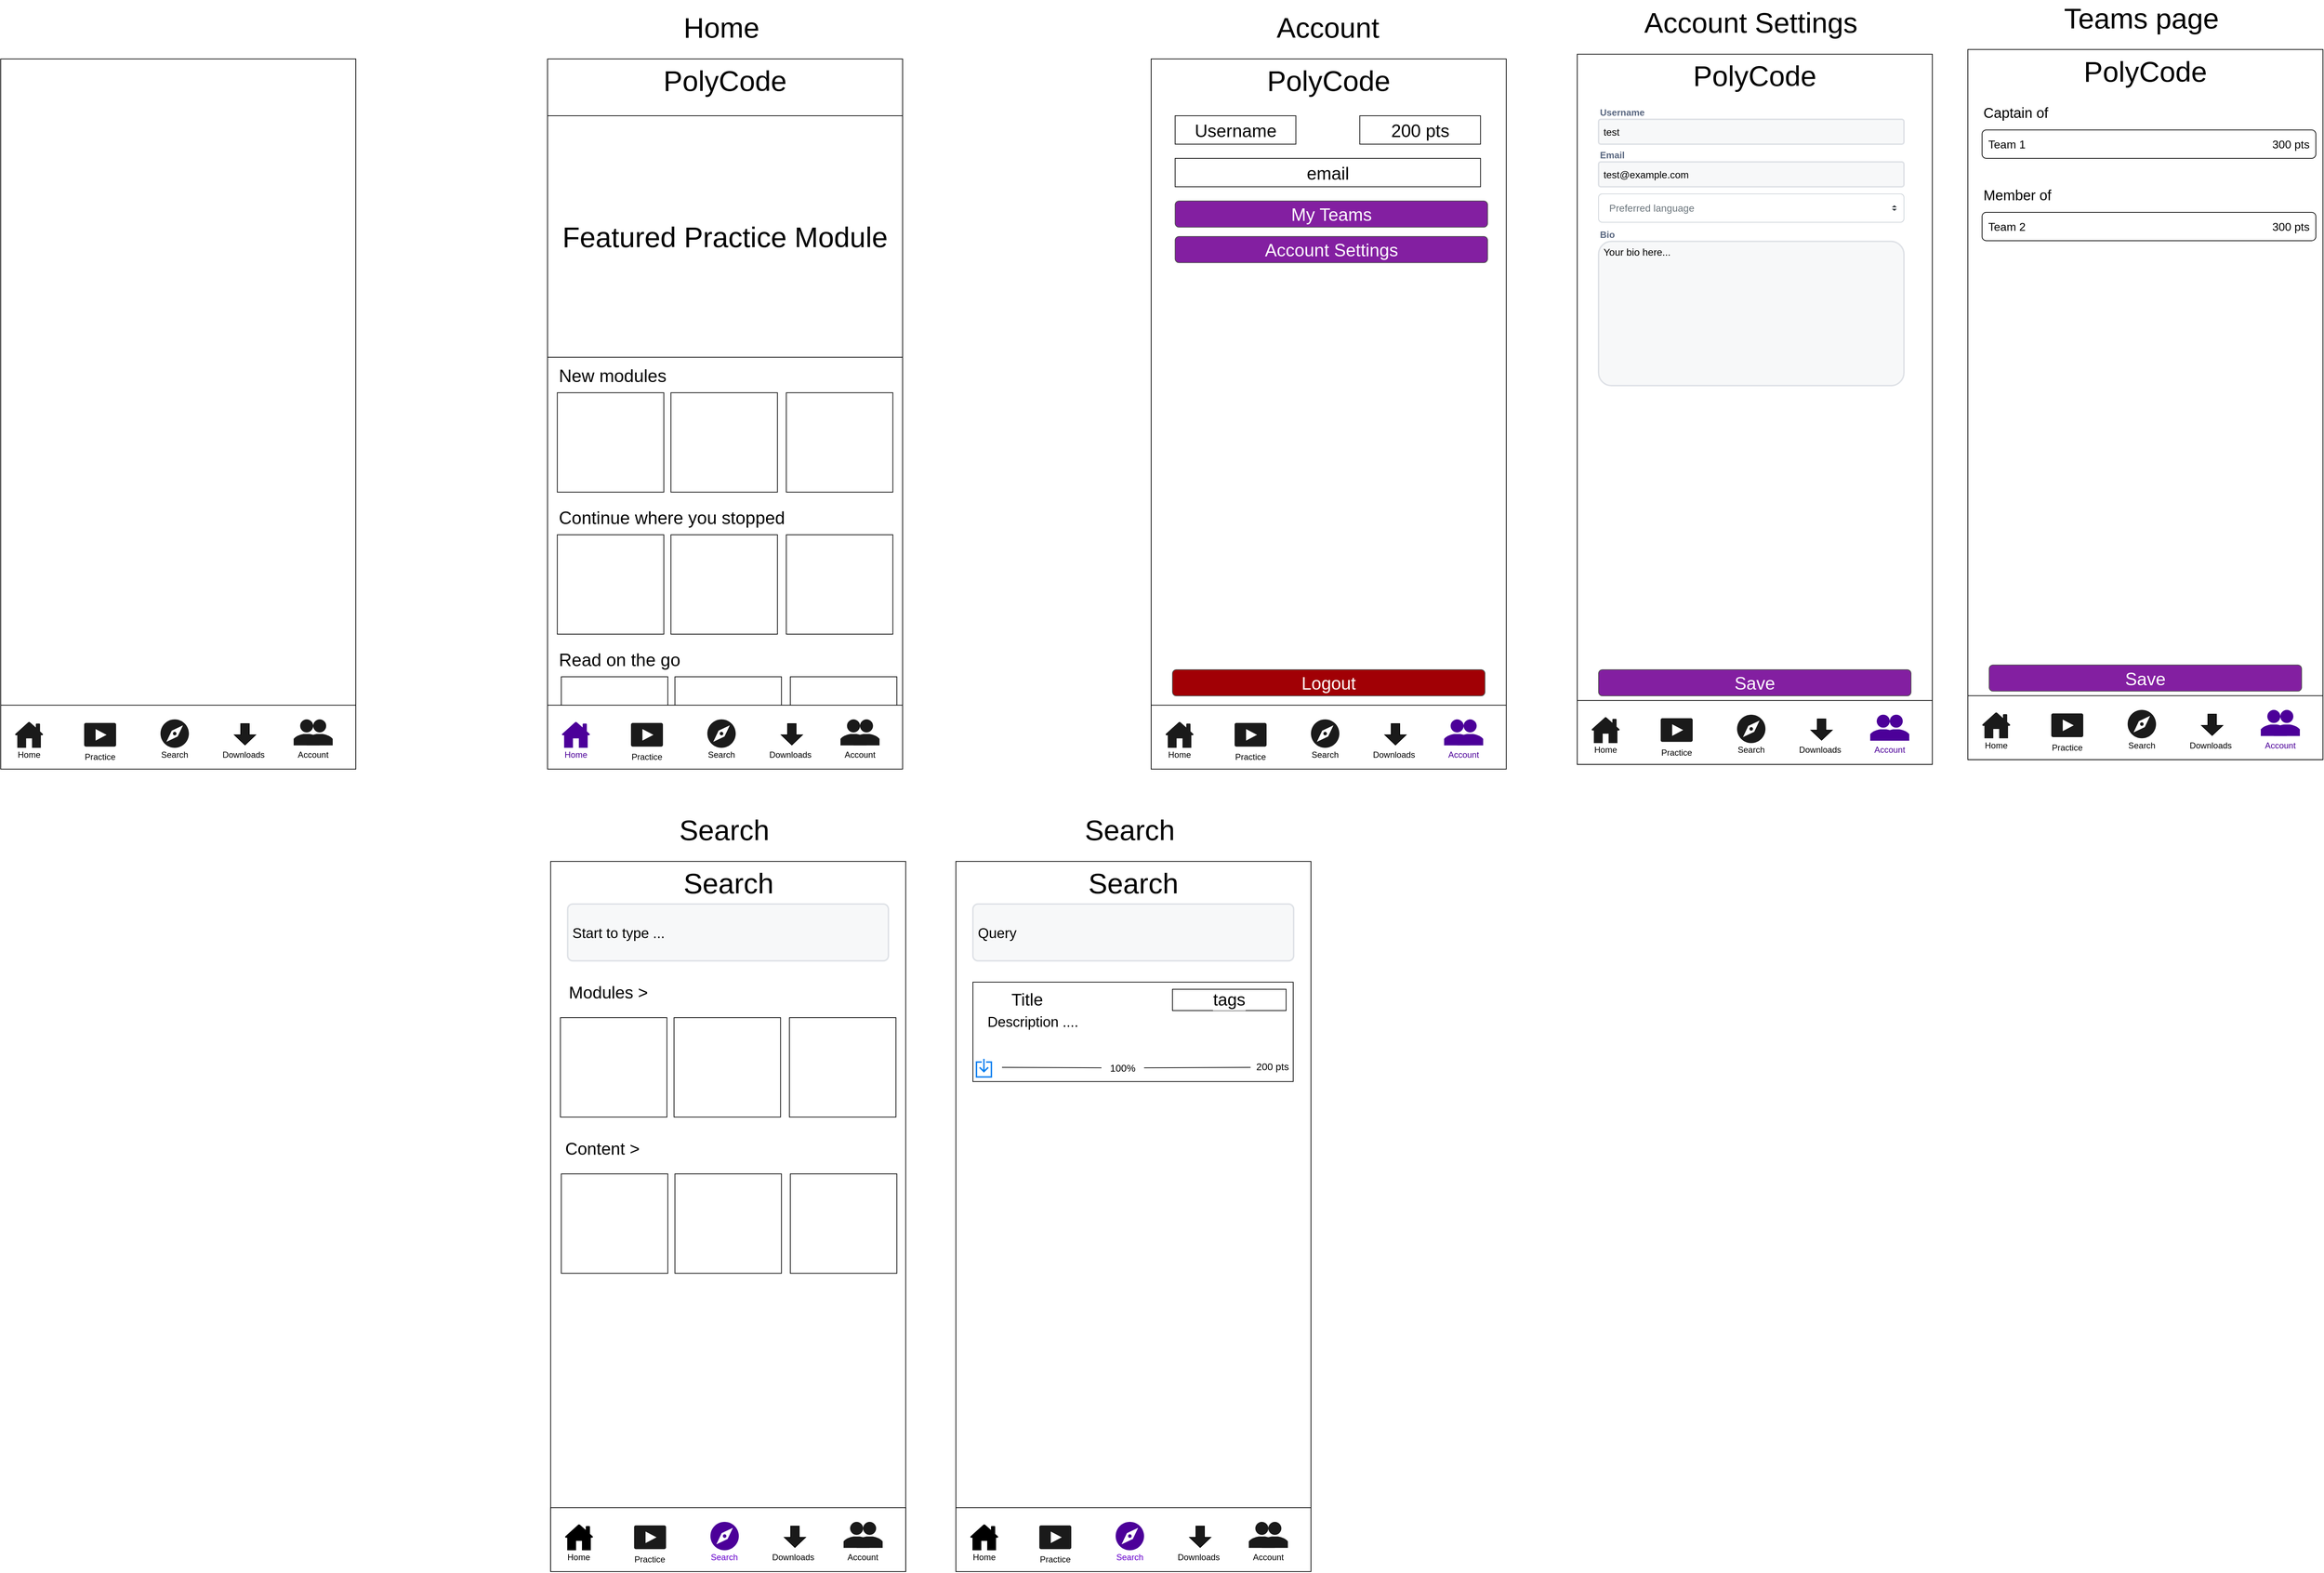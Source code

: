 <mxfile>
    <diagram id="5f1qsJ-k96uJmgbrYSEO" name="Page-1">
        <mxGraphModel dx="1720" dy="4062" grid="1" gridSize="10" guides="1" tooltips="1" connect="1" arrows="1" fold="1" page="1" pageScale="1" pageWidth="850" pageHeight="1100" math="0" shadow="0">
            <root>
                <mxCell id="0"/>
                <mxCell id="1" parent="0"/>
                <mxCell id="19" value="" style="rounded=0;whiteSpace=wrap;html=1;aspect=fixed;" parent="1" vertex="1">
                    <mxGeometry x="850" y="-2120" width="500" height="1000" as="geometry"/>
                </mxCell>
                <mxCell id="43" value="" style="rounded=0;whiteSpace=wrap;html=1;fontSize=40;strokeWidth=1;fillColor=none;" parent="1" vertex="1">
                    <mxGeometry x="869.38" y="-1250" width="150" height="130" as="geometry"/>
                </mxCell>
                <mxCell id="45" value="" style="rounded=0;whiteSpace=wrap;html=1;fontSize=40;strokeWidth=1;fillColor=none;" parent="1" vertex="1">
                    <mxGeometry x="1029.38" y="-1250" width="150" height="130" as="geometry"/>
                </mxCell>
                <mxCell id="46" value="" style="rounded=0;whiteSpace=wrap;html=1;fontSize=40;strokeWidth=1;fillColor=default;" parent="1" vertex="1">
                    <mxGeometry x="1191.88" y="-1250" width="150" height="130" as="geometry"/>
                </mxCell>
                <mxCell id="3" value="" style="rounded=0;whiteSpace=wrap;html=1;aspect=fixed;" parent="1" vertex="1">
                    <mxGeometry x="80" y="-2120" width="500" height="1000" as="geometry"/>
                </mxCell>
                <mxCell id="4" value="" style="rounded=0;whiteSpace=wrap;html=1;" parent="1" vertex="1">
                    <mxGeometry x="80" y="-1210" width="500" height="90" as="geometry"/>
                </mxCell>
                <mxCell id="9" value="" style="dashed=0;aspect=fixed;verticalLabelPosition=bottom;verticalAlign=top;align=center;shape=mxgraph.gmdl.users;strokeColor=none;fillColor=#1A1A1A;shadow=0;sketch=0;" parent="1" vertex="1">
                    <mxGeometry x="492.5" y="-1190" width="55" height="36.67" as="geometry"/>
                </mxCell>
                <mxCell id="10" value="Account" style="text;html=1;strokeColor=none;fillColor=none;align=center;verticalAlign=middle;whiteSpace=wrap;rounded=0;" parent="1" vertex="1">
                    <mxGeometry x="490" y="-1150" width="60" height="20" as="geometry"/>
                </mxCell>
                <mxCell id="11" value="" style="dashed=0;aspect=fixed;verticalLabelPosition=bottom;verticalAlign=top;align=center;shape=mxgraph.gmdl.navigate;strokeColor=none;fillColor=#1A1A1A;shadow=0;sketch=0;" parent="1" vertex="1">
                    <mxGeometry x="305" y="-1190" width="40" height="40" as="geometry"/>
                </mxCell>
                <mxCell id="12" value="Search" style="text;html=1;strokeColor=none;fillColor=none;align=center;verticalAlign=middle;whiteSpace=wrap;rounded=0;" parent="1" vertex="1">
                    <mxGeometry x="295" y="-1150" width="60" height="20" as="geometry"/>
                </mxCell>
                <mxCell id="13" value="" style="sketch=0;pointerEvents=1;shadow=0;dashed=0;html=1;strokeColor=none;fillColor=#1A1A1A;labelPosition=center;verticalLabelPosition=bottom;verticalAlign=top;outlineConnect=0;align=center;shape=mxgraph.office.concepts.home;" parent="1" vertex="1">
                    <mxGeometry x="100" y="-1186.66" width="40" height="36.66" as="geometry"/>
                </mxCell>
                <mxCell id="14" value="Home" style="text;html=1;strokeColor=none;fillColor=none;align=center;verticalAlign=middle;whiteSpace=wrap;rounded=0;" parent="1" vertex="1">
                    <mxGeometry x="90" y="-1150" width="60" height="20" as="geometry"/>
                </mxCell>
                <mxCell id="15" value="" style="html=1;shadow=0;dashed=0;align=center;verticalAlign=middle;shape=mxgraph.arrows2.arrow;dy=0.6;dx=14.19;direction=south;notch=0;fillColor=#1A1A1A;" parent="1" vertex="1">
                    <mxGeometry x="409" y="-1184" width="30" height="30" as="geometry"/>
                </mxCell>
                <mxCell id="16" value="Downloads" style="text;html=1;strokeColor=none;fillColor=none;align=center;verticalAlign=middle;whiteSpace=wrap;rounded=0;" parent="1" vertex="1">
                    <mxGeometry x="394" y="-1150" width="56" height="20" as="geometry"/>
                </mxCell>
                <mxCell id="17" value="" style="sketch=0;pointerEvents=1;shadow=0;dashed=0;html=1;strokeColor=none;fillColor=#1A1A1A;labelPosition=center;verticalLabelPosition=bottom;verticalAlign=top;outlineConnect=0;align=center;shape=mxgraph.office.concepts.video_play;" parent="1" vertex="1">
                    <mxGeometry x="197.5" y="-1185" width="45" height="33.34" as="geometry"/>
                </mxCell>
                <mxCell id="18" value="Practice" style="text;html=1;strokeColor=none;fillColor=none;align=center;verticalAlign=middle;whiteSpace=wrap;rounded=0;" parent="1" vertex="1">
                    <mxGeometry x="190" y="-1146.66" width="60" height="20" as="geometry"/>
                </mxCell>
                <mxCell id="20" value="" style="rounded=0;whiteSpace=wrap;html=1;" parent="1" vertex="1">
                    <mxGeometry x="850" y="-1210" width="500" height="90" as="geometry"/>
                </mxCell>
                <mxCell id="21" value="" style="dashed=0;aspect=fixed;verticalLabelPosition=bottom;verticalAlign=top;align=center;shape=mxgraph.gmdl.users;strokeColor=none;fillColor=#1A1A1A;shadow=0;sketch=0;" parent="1" vertex="1">
                    <mxGeometry x="1262.5" y="-1190" width="55" height="36.67" as="geometry"/>
                </mxCell>
                <mxCell id="22" value="Account" style="text;html=1;strokeColor=none;fillColor=none;align=center;verticalAlign=middle;whiteSpace=wrap;rounded=0;" parent="1" vertex="1">
                    <mxGeometry x="1260" y="-1150" width="60" height="20" as="geometry"/>
                </mxCell>
                <mxCell id="23" value="" style="dashed=0;aspect=fixed;verticalLabelPosition=bottom;verticalAlign=top;align=center;shape=mxgraph.gmdl.navigate;strokeColor=none;fillColor=#1A1A1A;shadow=0;sketch=0;" parent="1" vertex="1">
                    <mxGeometry x="1075" y="-1190" width="40" height="40" as="geometry"/>
                </mxCell>
                <mxCell id="24" value="Search" style="text;html=1;strokeColor=none;fillColor=none;align=center;verticalAlign=middle;whiteSpace=wrap;rounded=0;" parent="1" vertex="1">
                    <mxGeometry x="1065" y="-1150" width="60" height="20" as="geometry"/>
                </mxCell>
                <mxCell id="25" value="" style="sketch=0;pointerEvents=1;shadow=0;dashed=0;html=1;strokeColor=none;fillColor=#4C0099;labelPosition=center;verticalLabelPosition=bottom;verticalAlign=top;outlineConnect=0;align=center;shape=mxgraph.office.concepts.home;fontColor=#660066;labelBackgroundColor=#7F00FF;" parent="1" vertex="1">
                    <mxGeometry x="870" y="-1186.66" width="40" height="36.66" as="geometry"/>
                </mxCell>
                <mxCell id="26" value="Home" style="text;html=1;strokeColor=none;fillColor=none;align=center;verticalAlign=middle;whiteSpace=wrap;rounded=0;fontColor=#4C0099;" parent="1" vertex="1">
                    <mxGeometry x="860" y="-1150" width="60" height="20" as="geometry"/>
                </mxCell>
                <mxCell id="27" value="" style="html=1;shadow=0;dashed=0;align=center;verticalAlign=middle;shape=mxgraph.arrows2.arrow;dy=0.6;dx=14.19;direction=south;notch=0;fillColor=#1A1A1A;" parent="1" vertex="1">
                    <mxGeometry x="1179" y="-1184" width="30" height="30" as="geometry"/>
                </mxCell>
                <mxCell id="28" value="Downloads" style="text;html=1;strokeColor=none;fillColor=none;align=center;verticalAlign=middle;whiteSpace=wrap;rounded=0;" parent="1" vertex="1">
                    <mxGeometry x="1164" y="-1150" width="56" height="20" as="geometry"/>
                </mxCell>
                <mxCell id="29" value="" style="sketch=0;pointerEvents=1;shadow=0;dashed=0;html=1;strokeColor=none;fillColor=#1A1A1A;labelPosition=center;verticalLabelPosition=bottom;verticalAlign=top;outlineConnect=0;align=center;shape=mxgraph.office.concepts.video_play;" parent="1" vertex="1">
                    <mxGeometry x="967.5" y="-1185" width="45" height="33.34" as="geometry"/>
                </mxCell>
                <mxCell id="30" value="Practice" style="text;html=1;strokeColor=none;fillColor=none;align=center;verticalAlign=middle;whiteSpace=wrap;rounded=0;" parent="1" vertex="1">
                    <mxGeometry x="960" y="-1146.66" width="60" height="20" as="geometry"/>
                </mxCell>
                <mxCell id="31" value="&lt;font style=&quot;font-size: 40px;&quot;&gt;PolyCode&lt;/font&gt;" style="rounded=0;whiteSpace=wrap;html=1;strokeColor=none;fontSize=40;strokeWidth=0;fillColor=none;" parent="1" vertex="1">
                    <mxGeometry x="976.25" y="-2120" width="247.5" height="60" as="geometry"/>
                </mxCell>
                <mxCell id="32" value="Home" style="text;html=1;strokeColor=none;fillColor=none;align=center;verticalAlign=middle;whiteSpace=wrap;rounded=0;fontSize=40;" parent="1" vertex="1">
                    <mxGeometry x="1005" y="-2180" width="180" height="30" as="geometry"/>
                </mxCell>
                <mxCell id="33" value="Featured Practice Module" style="rounded=0;whiteSpace=wrap;html=1;fontSize=40;strokeWidth=1;" parent="1" vertex="1">
                    <mxGeometry x="850" y="-2040" width="500" height="340" as="geometry"/>
                </mxCell>
                <mxCell id="34" value="" style="rounded=0;whiteSpace=wrap;html=1;fontSize=40;strokeWidth=1;fillColor=none;" parent="1" vertex="1">
                    <mxGeometry x="863.75" y="-1650" width="150" height="140" as="geometry"/>
                </mxCell>
                <mxCell id="35" value="New modules" style="text;html=1;strokeColor=none;fillColor=none;align=left;verticalAlign=middle;whiteSpace=wrap;rounded=0;fontSize=25;" parent="1" vertex="1">
                    <mxGeometry x="863.75" y="-1690" width="170" height="30" as="geometry"/>
                </mxCell>
                <mxCell id="37" value="" style="rounded=0;whiteSpace=wrap;html=1;fontSize=40;strokeWidth=1;fillColor=none;" parent="1" vertex="1">
                    <mxGeometry x="1023.75" y="-1650" width="150" height="140" as="geometry"/>
                </mxCell>
                <mxCell id="38" value="" style="rounded=0;whiteSpace=wrap;html=1;fontSize=40;strokeWidth=1;fillColor=default;" parent="1" vertex="1">
                    <mxGeometry x="1186.25" y="-1650" width="150" height="140" as="geometry"/>
                </mxCell>
                <mxCell id="39" value="" style="rounded=0;whiteSpace=wrap;html=1;fontSize=40;strokeWidth=1;fillColor=none;" parent="1" vertex="1">
                    <mxGeometry x="863.75" y="-1450" width="150" height="140" as="geometry"/>
                </mxCell>
                <mxCell id="40" value="Continue where you stopped" style="text;html=1;strokeColor=none;fillColor=none;align=left;verticalAlign=middle;whiteSpace=wrap;rounded=0;fontSize=25;" parent="1" vertex="1">
                    <mxGeometry x="863.75" y="-1490" width="340" height="30" as="geometry"/>
                </mxCell>
                <mxCell id="41" value="" style="rounded=0;whiteSpace=wrap;html=1;fontSize=40;strokeWidth=1;fillColor=none;" parent="1" vertex="1">
                    <mxGeometry x="1023.75" y="-1450" width="150" height="140" as="geometry"/>
                </mxCell>
                <mxCell id="42" value="" style="rounded=0;whiteSpace=wrap;html=1;fontSize=40;strokeWidth=1;fillColor=default;" parent="1" vertex="1">
                    <mxGeometry x="1186.25" y="-1450" width="150" height="140" as="geometry"/>
                </mxCell>
                <mxCell id="44" value="Read on the go" style="text;html=1;strokeColor=none;fillColor=none;align=left;verticalAlign=middle;whiteSpace=wrap;rounded=0;fontSize=25;" parent="1" vertex="1">
                    <mxGeometry x="863.75" y="-1290" width="340" height="30" as="geometry"/>
                </mxCell>
                <mxCell id="50" value="" style="rounded=0;whiteSpace=wrap;html=1;aspect=fixed;" parent="1" vertex="1">
                    <mxGeometry x="1700" y="-2120" width="500" height="1000" as="geometry"/>
                </mxCell>
                <mxCell id="54" value="" style="rounded=0;whiteSpace=wrap;html=1;fontColor=#000000;" parent="1" vertex="1">
                    <mxGeometry x="1700" y="-1210" width="500" height="90" as="geometry"/>
                </mxCell>
                <mxCell id="55" value="" style="dashed=0;aspect=fixed;verticalLabelPosition=bottom;verticalAlign=top;align=center;shape=mxgraph.gmdl.users;strokeColor=none;fillColor=#4C0099;shadow=0;sketch=0;fontColor=#000000;" parent="1" vertex="1">
                    <mxGeometry x="2112.5" y="-1190" width="55" height="36.67" as="geometry"/>
                </mxCell>
                <mxCell id="56" value="Account" style="text;html=1;strokeColor=none;fillColor=none;align=center;verticalAlign=middle;whiteSpace=wrap;rounded=0;fontColor=#4C0099;" parent="1" vertex="1">
                    <mxGeometry x="2110" y="-1150" width="60" height="20" as="geometry"/>
                </mxCell>
                <mxCell id="57" value="" style="dashed=0;aspect=fixed;verticalLabelPosition=bottom;verticalAlign=top;align=center;shape=mxgraph.gmdl.navigate;strokeColor=none;fillColor=#1A1A1A;shadow=0;sketch=0;fontColor=#000000;" parent="1" vertex="1">
                    <mxGeometry x="1925" y="-1190" width="40" height="40" as="geometry"/>
                </mxCell>
                <mxCell id="58" value="Search" style="text;html=1;strokeColor=none;fillColor=none;align=center;verticalAlign=middle;whiteSpace=wrap;rounded=0;fontColor=#000000;" parent="1" vertex="1">
                    <mxGeometry x="1915" y="-1150" width="60" height="20" as="geometry"/>
                </mxCell>
                <mxCell id="59" value="" style="sketch=0;pointerEvents=1;shadow=0;dashed=0;html=1;strokeColor=none;fillColor=#1A1A1A;labelPosition=center;verticalLabelPosition=bottom;verticalAlign=top;outlineConnect=0;align=center;shape=mxgraph.office.concepts.home;fontColor=#000000;labelBackgroundColor=#7F00FF;" parent="1" vertex="1">
                    <mxGeometry x="1720" y="-1186.66" width="40" height="36.66" as="geometry"/>
                </mxCell>
                <mxCell id="60" value="Home" style="text;html=1;strokeColor=none;fillColor=none;align=center;verticalAlign=middle;whiteSpace=wrap;rounded=0;fontColor=#000000;" parent="1" vertex="1">
                    <mxGeometry x="1710" y="-1150" width="60" height="20" as="geometry"/>
                </mxCell>
                <mxCell id="61" value="" style="html=1;shadow=0;dashed=0;align=center;verticalAlign=middle;shape=mxgraph.arrows2.arrow;dy=0.6;dx=14.19;direction=south;notch=0;fontColor=#000000;fillColor=#1A1A1A;" parent="1" vertex="1">
                    <mxGeometry x="2029" y="-1184" width="30" height="30" as="geometry"/>
                </mxCell>
                <mxCell id="62" value="Downloads" style="text;html=1;strokeColor=none;fillColor=none;align=center;verticalAlign=middle;whiteSpace=wrap;rounded=0;fontColor=#000000;" parent="1" vertex="1">
                    <mxGeometry x="2014" y="-1150" width="56" height="20" as="geometry"/>
                </mxCell>
                <mxCell id="63" value="" style="sketch=0;pointerEvents=1;shadow=0;dashed=0;html=1;strokeColor=none;fillColor=#1A1A1A;labelPosition=center;verticalLabelPosition=bottom;verticalAlign=top;outlineConnect=0;align=center;shape=mxgraph.office.concepts.video_play;fontColor=#000000;" parent="1" vertex="1">
                    <mxGeometry x="1817.5" y="-1185" width="45" height="33.34" as="geometry"/>
                </mxCell>
                <mxCell id="64" value="Practice" style="text;html=1;strokeColor=none;fillColor=none;align=center;verticalAlign=middle;whiteSpace=wrap;rounded=0;fontColor=#000000;" parent="1" vertex="1">
                    <mxGeometry x="1810" y="-1146.66" width="60" height="20" as="geometry"/>
                </mxCell>
                <mxCell id="65" value="&lt;font style=&quot;font-size: 40px;&quot;&gt;PolyCode&lt;/font&gt;" style="rounded=0;whiteSpace=wrap;html=1;strokeColor=none;fontSize=40;strokeWidth=0;fillColor=none;" parent="1" vertex="1">
                    <mxGeometry x="1826.25" y="-2120" width="247.5" height="60" as="geometry"/>
                </mxCell>
                <mxCell id="66" value="Account" style="text;html=1;strokeColor=none;fillColor=none;align=center;verticalAlign=middle;whiteSpace=wrap;rounded=0;fontSize=40;" parent="1" vertex="1">
                    <mxGeometry x="1858.75" y="-2180" width="180" height="30" as="geometry"/>
                </mxCell>
                <mxCell id="80" value="Username" style="rounded=0;whiteSpace=wrap;html=1;labelBackgroundColor=none;fontSize=25;fontColor=none;strokeWidth=1;fillColor=none;" parent="1" vertex="1">
                    <mxGeometry x="1733.75" y="-2040" width="170" height="40" as="geometry"/>
                </mxCell>
                <mxCell id="81" value="200 pts" style="rounded=0;whiteSpace=wrap;html=1;labelBackgroundColor=none;fontSize=25;fontColor=none;strokeWidth=1;fillColor=none;" parent="1" vertex="1">
                    <mxGeometry x="1993.75" y="-2040" width="170" height="40" as="geometry"/>
                </mxCell>
                <mxCell id="82" value="email" style="rounded=0;whiteSpace=wrap;html=1;labelBackgroundColor=none;fontSize=25;fontColor=none;strokeWidth=1;fillColor=none;" parent="1" vertex="1">
                    <mxGeometry x="1733.75" y="-1980" width="430" height="40" as="geometry"/>
                </mxCell>
                <mxCell id="84" value="Logout" style="rounded=1;html=1;shadow=0;dashed=0;whiteSpace=wrap;fontSize=25;fillColor=#A10005;align=center;strokeColor=#4D4D4D;fontColor=#ffffff;labelBackgroundColor=none;" parent="1" vertex="1">
                    <mxGeometry x="1730" y="-1260" width="440" height="36.88" as="geometry"/>
                </mxCell>
                <mxCell id="85" value="My Teams" style="rounded=1;html=1;shadow=0;dashed=0;whiteSpace=wrap;fontSize=25;fillColor=#831FA1;align=center;strokeColor=#4D4D4D;fontColor=#ffffff;labelBackgroundColor=none;" parent="1" vertex="1">
                    <mxGeometry x="1733.75" y="-1920" width="440" height="36.88" as="geometry"/>
                </mxCell>
                <mxCell id="87" value="Account Settings" style="rounded=1;html=1;shadow=0;dashed=0;whiteSpace=wrap;fontSize=25;fillColor=#831FA1;align=center;strokeColor=#4D4D4D;fontColor=#ffffff;labelBackgroundColor=none;" vertex="1" parent="1">
                    <mxGeometry x="1733.75" y="-1870" width="440" height="36.88" as="geometry"/>
                </mxCell>
                <mxCell id="88" value="" style="rounded=0;whiteSpace=wrap;html=1;aspect=fixed;" vertex="1" parent="1">
                    <mxGeometry x="2300" y="-2126.66" width="500" height="1000" as="geometry"/>
                </mxCell>
                <mxCell id="89" value="" style="rounded=0;whiteSpace=wrap;html=1;fontColor=#000000;" vertex="1" parent="1">
                    <mxGeometry x="2300" y="-1216.66" width="500" height="90" as="geometry"/>
                </mxCell>
                <mxCell id="90" value="" style="dashed=0;aspect=fixed;verticalLabelPosition=bottom;verticalAlign=top;align=center;shape=mxgraph.gmdl.users;strokeColor=none;fillColor=#4C0099;shadow=0;sketch=0;fontColor=#000000;" vertex="1" parent="1">
                    <mxGeometry x="2712.5" y="-1196.66" width="55" height="36.67" as="geometry"/>
                </mxCell>
                <mxCell id="91" value="Account" style="text;html=1;strokeColor=none;fillColor=none;align=center;verticalAlign=middle;whiteSpace=wrap;rounded=0;fontColor=#4C0099;" vertex="1" parent="1">
                    <mxGeometry x="2710" y="-1156.66" width="60" height="20" as="geometry"/>
                </mxCell>
                <mxCell id="92" value="" style="dashed=0;aspect=fixed;verticalLabelPosition=bottom;verticalAlign=top;align=center;shape=mxgraph.gmdl.navigate;strokeColor=none;fillColor=#1A1A1A;shadow=0;sketch=0;fontColor=#000000;" vertex="1" parent="1">
                    <mxGeometry x="2525" y="-1196.66" width="40" height="40" as="geometry"/>
                </mxCell>
                <mxCell id="93" value="Search" style="text;html=1;strokeColor=none;fillColor=none;align=center;verticalAlign=middle;whiteSpace=wrap;rounded=0;fontColor=#000000;" vertex="1" parent="1">
                    <mxGeometry x="2515" y="-1156.66" width="60" height="20" as="geometry"/>
                </mxCell>
                <mxCell id="94" value="" style="sketch=0;pointerEvents=1;shadow=0;dashed=0;html=1;strokeColor=none;fillColor=#1A1A1A;labelPosition=center;verticalLabelPosition=bottom;verticalAlign=top;outlineConnect=0;align=center;shape=mxgraph.office.concepts.home;fontColor=#000000;labelBackgroundColor=#7F00FF;" vertex="1" parent="1">
                    <mxGeometry x="2320" y="-1193.32" width="40" height="36.66" as="geometry"/>
                </mxCell>
                <mxCell id="95" value="Home" style="text;html=1;strokeColor=none;fillColor=none;align=center;verticalAlign=middle;whiteSpace=wrap;rounded=0;fontColor=#000000;" vertex="1" parent="1">
                    <mxGeometry x="2310" y="-1156.66" width="60" height="20" as="geometry"/>
                </mxCell>
                <mxCell id="96" value="" style="html=1;shadow=0;dashed=0;align=center;verticalAlign=middle;shape=mxgraph.arrows2.arrow;dy=0.6;dx=14.19;direction=south;notch=0;fontColor=#000000;fillColor=#1A1A1A;" vertex="1" parent="1">
                    <mxGeometry x="2629" y="-1190.66" width="30" height="30" as="geometry"/>
                </mxCell>
                <mxCell id="97" value="Downloads" style="text;html=1;strokeColor=none;fillColor=none;align=center;verticalAlign=middle;whiteSpace=wrap;rounded=0;fontColor=#000000;" vertex="1" parent="1">
                    <mxGeometry x="2614" y="-1156.66" width="56" height="20" as="geometry"/>
                </mxCell>
                <mxCell id="98" value="" style="sketch=0;pointerEvents=1;shadow=0;dashed=0;html=1;strokeColor=none;fillColor=#1A1A1A;labelPosition=center;verticalLabelPosition=bottom;verticalAlign=top;outlineConnect=0;align=center;shape=mxgraph.office.concepts.video_play;fontColor=#000000;" vertex="1" parent="1">
                    <mxGeometry x="2417.5" y="-1191.66" width="45" height="33.34" as="geometry"/>
                </mxCell>
                <mxCell id="99" value="Practice" style="text;html=1;strokeColor=none;fillColor=none;align=center;verticalAlign=middle;whiteSpace=wrap;rounded=0;fontColor=#000000;" vertex="1" parent="1">
                    <mxGeometry x="2410" y="-1153.32" width="60" height="20" as="geometry"/>
                </mxCell>
                <mxCell id="100" value="&lt;font style=&quot;font-size: 40px;&quot;&gt;PolyCode&lt;/font&gt;" style="rounded=0;whiteSpace=wrap;html=1;strokeColor=none;fontSize=40;strokeWidth=0;fillColor=none;" vertex="1" parent="1">
                    <mxGeometry x="2426.25" y="-2126.66" width="247.5" height="60" as="geometry"/>
                </mxCell>
                <mxCell id="101" value="Account Settings" style="text;html=1;strokeColor=none;fillColor=none;align=center;verticalAlign=middle;whiteSpace=wrap;rounded=0;fontSize=40;" vertex="1" parent="1">
                    <mxGeometry x="2384.38" y="-2186.66" width="321.25" height="30" as="geometry"/>
                </mxCell>
                <mxCell id="108" value="&lt;font style=&quot;font-size: 13px&quot;&gt;Username&lt;/font&gt;" style="fillColor=none;strokeColor=none;html=1;fontSize=12;fontStyle=0;align=left;fontColor=#596780;fontStyle=1;fontSize=11" vertex="1" parent="1">
                    <mxGeometry x="2330" y="-2055" width="240" height="20" as="geometry"/>
                </mxCell>
                <mxCell id="109" value="&lt;font style=&quot;font-size: 14px&quot;&gt;test&lt;/font&gt;" style="rounded=1;arcSize=9;fillColor=#F7F8F9;align=left;spacingLeft=5;strokeColor=#DEE1E6;html=1;strokeWidth=2;fontSize=12" vertex="1" parent="1">
                    <mxGeometry x="2330" y="-2035" width="430" height="35" as="geometry"/>
                </mxCell>
                <mxCell id="110" value="&lt;font style=&quot;font-size: 13px&quot;&gt;Email&lt;/font&gt;" style="fillColor=none;strokeColor=none;html=1;fontSize=12;fontStyle=0;align=left;fontColor=#596780;fontStyle=1;fontSize=11" vertex="1" parent="1">
                    <mxGeometry x="2330" y="-1995" width="240" height="20" as="geometry"/>
                </mxCell>
                <mxCell id="111" value="&lt;font style=&quot;font-size: 14px&quot;&gt;test@example.com&lt;/font&gt;" style="rounded=1;arcSize=9;fillColor=#F7F8F9;align=left;spacingLeft=5;strokeColor=#DEE1E6;html=1;strokeWidth=2;fontSize=12" vertex="1" parent="1">
                    <mxGeometry x="2330" y="-1975" width="430" height="35" as="geometry"/>
                </mxCell>
                <mxCell id="112" value="Preferred language" style="html=1;shadow=0;dashed=0;shape=mxgraph.bootstrap.rrect;rSize=5;fillColor=#ffffff;strokeColor=#CED4DA;align=left;spacing=15;fontSize=14;fontColor=#6C767D;" vertex="1" parent="1">
                    <mxGeometry x="2330.01" y="-1930" width="430" height="40" as="geometry"/>
                </mxCell>
                <mxCell id="113" value="" style="shape=triangle;direction=south;fillColor=#343A40;strokeColor=none;perimeter=none;fontSize=14;" vertex="1" parent="112">
                    <mxGeometry x="1" y="0.5" width="7" height="3" relative="1" as="geometry">
                        <mxPoint x="-17" y="1" as="offset"/>
                    </mxGeometry>
                </mxCell>
                <mxCell id="114" value="" style="shape=triangle;direction=north;fillColor=#343A40;strokeColor=none;perimeter=none;fontSize=14;" vertex="1" parent="112">
                    <mxGeometry x="1" y="0.5" width="7" height="3" relative="1" as="geometry">
                        <mxPoint x="-17" y="-4" as="offset"/>
                    </mxGeometry>
                </mxCell>
                <mxCell id="115" value="&lt;font style=&quot;font-size: 13px&quot;&gt;Bio&lt;/font&gt;" style="fillColor=none;strokeColor=none;html=1;fontSize=12;fontStyle=0;align=left;fontColor=#596780;fontStyle=1;fontSize=11" vertex="1" parent="1">
                    <mxGeometry x="2330.01" y="-1883.12" width="240" height="20" as="geometry"/>
                </mxCell>
                <mxCell id="116" value="&lt;font style=&quot;font-size: 14px&quot;&gt;Your bio here...&lt;br&gt;&lt;/font&gt;" style="rounded=1;arcSize=9;fillColor=#F7F8F9;align=left;spacingLeft=5;strokeColor=#DEE1E6;html=1;strokeWidth=2;fontSize=12;verticalAlign=top;" vertex="1" parent="1">
                    <mxGeometry x="2330.01" y="-1863.12" width="430" height="203.12" as="geometry"/>
                </mxCell>
                <mxCell id="117" value="Save" style="rounded=1;html=1;shadow=0;dashed=0;whiteSpace=wrap;fontSize=25;fillColor=#831FA1;align=center;strokeColor=#4D4D4D;fontColor=#ffffff;labelBackgroundColor=none;" vertex="1" parent="1">
                    <mxGeometry x="2330" y="-1260" width="440" height="36.88" as="geometry"/>
                </mxCell>
                <mxCell id="118" value="" style="rounded=0;whiteSpace=wrap;html=1;aspect=fixed;" vertex="1" parent="1">
                    <mxGeometry x="2850" y="-2133.32" width="500" height="1000" as="geometry"/>
                </mxCell>
                <mxCell id="119" value="" style="rounded=0;whiteSpace=wrap;html=1;fontColor=#000000;" vertex="1" parent="1">
                    <mxGeometry x="2850" y="-1223.32" width="500" height="90" as="geometry"/>
                </mxCell>
                <mxCell id="120" value="" style="dashed=0;aspect=fixed;verticalLabelPosition=bottom;verticalAlign=top;align=center;shape=mxgraph.gmdl.users;strokeColor=none;fillColor=#4C0099;shadow=0;sketch=0;fontColor=#000000;" vertex="1" parent="1">
                    <mxGeometry x="3262.5" y="-1203.32" width="55" height="36.67" as="geometry"/>
                </mxCell>
                <mxCell id="121" value="Account" style="text;html=1;strokeColor=none;fillColor=none;align=center;verticalAlign=middle;whiteSpace=wrap;rounded=0;fontColor=#4C0099;" vertex="1" parent="1">
                    <mxGeometry x="3260" y="-1163.32" width="60" height="20" as="geometry"/>
                </mxCell>
                <mxCell id="122" value="" style="dashed=0;aspect=fixed;verticalLabelPosition=bottom;verticalAlign=top;align=center;shape=mxgraph.gmdl.navigate;strokeColor=none;fillColor=#1A1A1A;shadow=0;sketch=0;fontColor=#000000;" vertex="1" parent="1">
                    <mxGeometry x="3075" y="-1203.32" width="40" height="40" as="geometry"/>
                </mxCell>
                <mxCell id="123" value="Search" style="text;html=1;strokeColor=none;fillColor=none;align=center;verticalAlign=middle;whiteSpace=wrap;rounded=0;fontColor=#000000;" vertex="1" parent="1">
                    <mxGeometry x="3065" y="-1163.32" width="60" height="20" as="geometry"/>
                </mxCell>
                <mxCell id="124" value="" style="sketch=0;pointerEvents=1;shadow=0;dashed=0;html=1;strokeColor=none;fillColor=#1A1A1A;labelPosition=center;verticalLabelPosition=bottom;verticalAlign=top;outlineConnect=0;align=center;shape=mxgraph.office.concepts.home;fontColor=#000000;labelBackgroundColor=#7F00FF;" vertex="1" parent="1">
                    <mxGeometry x="2870" y="-1199.98" width="40" height="36.66" as="geometry"/>
                </mxCell>
                <mxCell id="125" value="Home" style="text;html=1;strokeColor=none;fillColor=none;align=center;verticalAlign=middle;whiteSpace=wrap;rounded=0;fontColor=#000000;" vertex="1" parent="1">
                    <mxGeometry x="2860" y="-1163.32" width="60" height="20" as="geometry"/>
                </mxCell>
                <mxCell id="126" value="" style="html=1;shadow=0;dashed=0;align=center;verticalAlign=middle;shape=mxgraph.arrows2.arrow;dy=0.6;dx=14.19;direction=south;notch=0;fontColor=#000000;fillColor=#1A1A1A;" vertex="1" parent="1">
                    <mxGeometry x="3179" y="-1197.32" width="30" height="30" as="geometry"/>
                </mxCell>
                <mxCell id="127" value="Downloads" style="text;html=1;strokeColor=none;fillColor=none;align=center;verticalAlign=middle;whiteSpace=wrap;rounded=0;fontColor=#000000;" vertex="1" parent="1">
                    <mxGeometry x="3164" y="-1163.32" width="56" height="20" as="geometry"/>
                </mxCell>
                <mxCell id="128" value="" style="sketch=0;pointerEvents=1;shadow=0;dashed=0;html=1;strokeColor=none;fillColor=#1A1A1A;labelPosition=center;verticalLabelPosition=bottom;verticalAlign=top;outlineConnect=0;align=center;shape=mxgraph.office.concepts.video_play;fontColor=#000000;" vertex="1" parent="1">
                    <mxGeometry x="2967.5" y="-1198.32" width="45" height="33.34" as="geometry"/>
                </mxCell>
                <mxCell id="129" value="Practice" style="text;html=1;strokeColor=none;fillColor=none;align=center;verticalAlign=middle;whiteSpace=wrap;rounded=0;fontColor=#000000;" vertex="1" parent="1">
                    <mxGeometry x="2960" y="-1159.98" width="60" height="20" as="geometry"/>
                </mxCell>
                <mxCell id="130" value="&lt;font style=&quot;font-size: 40px;&quot;&gt;PolyCode&lt;/font&gt;" style="rounded=0;whiteSpace=wrap;html=1;strokeColor=none;fontSize=40;strokeWidth=0;fillColor=none;" vertex="1" parent="1">
                    <mxGeometry x="2976.25" y="-2133.32" width="247.5" height="60" as="geometry"/>
                </mxCell>
                <mxCell id="131" value="Teams page" style="text;html=1;strokeColor=none;fillColor=none;align=center;verticalAlign=middle;whiteSpace=wrap;rounded=0;fontSize=40;" vertex="1" parent="1">
                    <mxGeometry x="2934.38" y="-2193.32" width="321.25" height="30" as="geometry"/>
                </mxCell>
                <mxCell id="141" value="Save" style="rounded=1;html=1;shadow=0;dashed=0;whiteSpace=wrap;fontSize=25;fillColor=#831FA1;align=center;strokeColor=#4D4D4D;fontColor=#ffffff;labelBackgroundColor=none;" vertex="1" parent="1">
                    <mxGeometry x="2880" y="-1266.66" width="440" height="36.88" as="geometry"/>
                </mxCell>
                <mxCell id="142" value="&lt;font style=&quot;font-size: 20px&quot;&gt;Captain of&amp;nbsp;&lt;/font&gt;" style="text;html=1;align=left;verticalAlign=middle;resizable=0;points=[];autosize=1;strokeColor=none;fillColor=none;fontSize=14;" vertex="1" parent="1">
                    <mxGeometry x="2870" y="-2055" width="110" height="20" as="geometry"/>
                </mxCell>
                <mxCell id="143" value="" style="rounded=1;whiteSpace=wrap;html=1;fontSize=20;" vertex="1" parent="1">
                    <mxGeometry x="2870" y="-2020" width="470" height="40" as="geometry"/>
                </mxCell>
                <mxCell id="144" value="Team 1" style="text;html=1;strokeColor=none;fillColor=none;align=center;verticalAlign=middle;whiteSpace=wrap;rounded=0;fontSize=16;" vertex="1" parent="1">
                    <mxGeometry x="2870" y="-2015" width="70" height="30" as="geometry"/>
                </mxCell>
                <mxCell id="145" value="300 pts" style="text;html=1;strokeColor=none;fillColor=none;align=center;verticalAlign=middle;whiteSpace=wrap;rounded=0;fontSize=16;" vertex="1" parent="1">
                    <mxGeometry x="3270" y="-2015" width="70" height="30" as="geometry"/>
                </mxCell>
                <mxCell id="146" value="&lt;font style=&quot;font-size: 20px&quot;&gt;Member of&amp;nbsp;&lt;/font&gt;" style="text;html=1;align=left;verticalAlign=middle;resizable=0;points=[];autosize=1;strokeColor=none;fillColor=none;fontSize=14;" vertex="1" parent="1">
                    <mxGeometry x="2870" y="-1939.06" width="120" height="20" as="geometry"/>
                </mxCell>
                <mxCell id="147" value="" style="rounded=1;whiteSpace=wrap;html=1;fontSize=20;" vertex="1" parent="1">
                    <mxGeometry x="2870" y="-1904.06" width="470" height="40" as="geometry"/>
                </mxCell>
                <mxCell id="148" value="Team 2" style="text;html=1;strokeColor=none;fillColor=none;align=center;verticalAlign=middle;whiteSpace=wrap;rounded=0;fontSize=16;" vertex="1" parent="1">
                    <mxGeometry x="2870" y="-1899.06" width="70" height="30" as="geometry"/>
                </mxCell>
                <mxCell id="149" value="300 pts" style="text;html=1;strokeColor=none;fillColor=none;align=center;verticalAlign=middle;whiteSpace=wrap;rounded=0;fontSize=16;" vertex="1" parent="1">
                    <mxGeometry x="3270" y="-1899.06" width="70" height="30" as="geometry"/>
                </mxCell>
                <mxCell id="150" value="" style="rounded=0;whiteSpace=wrap;html=1;aspect=fixed;" vertex="1" parent="1">
                    <mxGeometry x="854.38" y="-990" width="500" height="1000" as="geometry"/>
                </mxCell>
                <mxCell id="154" value="" style="rounded=0;whiteSpace=wrap;html=1;labelBackgroundColor=#6600CC;" vertex="1" parent="1">
                    <mxGeometry x="854.38" y="-80" width="500" height="90" as="geometry"/>
                </mxCell>
                <mxCell id="155" value="" style="dashed=0;aspect=fixed;verticalLabelPosition=bottom;verticalAlign=top;align=center;shape=mxgraph.gmdl.users;strokeColor=none;fillColor=#1A1A1A;shadow=0;sketch=0;" vertex="1" parent="1">
                    <mxGeometry x="1266.88" y="-60" width="55" height="36.67" as="geometry"/>
                </mxCell>
                <mxCell id="156" value="Account" style="text;html=1;strokeColor=none;fillColor=none;align=center;verticalAlign=middle;whiteSpace=wrap;rounded=0;" vertex="1" parent="1">
                    <mxGeometry x="1264.38" y="-20" width="60" height="20" as="geometry"/>
                </mxCell>
                <mxCell id="157" value="" style="dashed=0;aspect=fixed;verticalLabelPosition=bottom;verticalAlign=top;align=center;shape=mxgraph.gmdl.navigate;strokeColor=none;fillColor=#4C0099;shadow=0;sketch=0;labelBackgroundColor=default;" vertex="1" parent="1">
                    <mxGeometry x="1079.38" y="-60" width="40" height="40" as="geometry"/>
                </mxCell>
                <mxCell id="158" value="Search" style="text;html=1;strokeColor=none;fillColor=none;align=center;verticalAlign=middle;whiteSpace=wrap;rounded=0;fontColor=#6600CC;" vertex="1" parent="1">
                    <mxGeometry x="1069.38" y="-20" width="60" height="20" as="geometry"/>
                </mxCell>
                <mxCell id="159" value="" style="sketch=0;pointerEvents=1;shadow=0;dashed=0;html=1;strokeColor=none;fillColor=#000000;labelPosition=center;verticalLabelPosition=bottom;verticalAlign=top;outlineConnect=0;align=center;shape=mxgraph.office.concepts.home;fontColor=#000000;labelBackgroundColor=default;" vertex="1" parent="1">
                    <mxGeometry x="874.38" y="-56.66" width="40" height="36.66" as="geometry"/>
                </mxCell>
                <mxCell id="160" value="Home" style="text;html=1;strokeColor=none;fillColor=none;align=center;verticalAlign=middle;whiteSpace=wrap;rounded=0;fontColor=#000000;" vertex="1" parent="1">
                    <mxGeometry x="864.38" y="-20" width="60" height="20" as="geometry"/>
                </mxCell>
                <mxCell id="161" value="" style="html=1;shadow=0;dashed=0;align=center;verticalAlign=middle;shape=mxgraph.arrows2.arrow;dy=0.6;dx=14.19;direction=south;notch=0;fillColor=#1A1A1A;" vertex="1" parent="1">
                    <mxGeometry x="1183.38" y="-54" width="30" height="30" as="geometry"/>
                </mxCell>
                <mxCell id="162" value="Downloads" style="text;html=1;strokeColor=none;fillColor=none;align=center;verticalAlign=middle;whiteSpace=wrap;rounded=0;" vertex="1" parent="1">
                    <mxGeometry x="1168.38" y="-20" width="56" height="20" as="geometry"/>
                </mxCell>
                <mxCell id="163" value="" style="sketch=0;pointerEvents=1;shadow=0;dashed=0;html=1;strokeColor=none;fillColor=#1A1A1A;labelPosition=center;verticalLabelPosition=bottom;verticalAlign=top;outlineConnect=0;align=center;shape=mxgraph.office.concepts.video_play;" vertex="1" parent="1">
                    <mxGeometry x="971.88" y="-55" width="45" height="33.34" as="geometry"/>
                </mxCell>
                <mxCell id="164" value="Practice" style="text;html=1;strokeColor=none;fillColor=none;align=center;verticalAlign=middle;whiteSpace=wrap;rounded=0;" vertex="1" parent="1">
                    <mxGeometry x="964.38" y="-16.66" width="60" height="20" as="geometry"/>
                </mxCell>
                <mxCell id="165" value="&lt;font style=&quot;font-size: 40px&quot;&gt;Search&lt;/font&gt;" style="rounded=0;whiteSpace=wrap;html=1;strokeColor=none;fontSize=40;strokeWidth=0;fillColor=none;" vertex="1" parent="1">
                    <mxGeometry x="980.63" y="-990" width="247.5" height="60" as="geometry"/>
                </mxCell>
                <mxCell id="166" value="Search" style="text;html=1;strokeColor=none;fillColor=none;align=center;verticalAlign=middle;whiteSpace=wrap;rounded=0;fontSize=40;" vertex="1" parent="1">
                    <mxGeometry x="1009.38" y="-1050" width="180" height="30" as="geometry"/>
                </mxCell>
                <mxCell id="178" value="Start to type ..." style="rounded=1;arcSize=9;fillColor=#F7F8F9;align=left;spacingLeft=5;strokeColor=#DEE1E6;html=1;strokeWidth=2;fontSize=20;" vertex="1" parent="1">
                    <mxGeometry x="878.38" y="-930" width="451.62" height="80" as="geometry"/>
                </mxCell>
                <mxCell id="179" value="Modules &amp;gt;" style="text;html=1;strokeColor=none;fillColor=none;align=left;verticalAlign=middle;whiteSpace=wrap;rounded=0;fontSize=24;" vertex="1" parent="1">
                    <mxGeometry x="878.38" y="-820" width="131.62" height="30" as="geometry"/>
                </mxCell>
                <mxCell id="181" value="Content &amp;gt;" style="text;html=1;strokeColor=none;fillColor=none;align=left;verticalAlign=middle;whiteSpace=wrap;rounded=0;fontSize=24;" vertex="1" parent="1">
                    <mxGeometry x="872.94" y="-600" width="131.62" height="30" as="geometry"/>
                </mxCell>
                <mxCell id="182" value="" style="rounded=0;whiteSpace=wrap;fontSize=40;strokeWidth=1;fillColor=none;" vertex="1" parent="1">
                    <mxGeometry x="868.13" y="-770" width="150" height="140" as="geometry"/>
                </mxCell>
                <mxCell id="183" value="" style="rounded=0;whiteSpace=wrap;fontSize=40;strokeWidth=1;fillColor=none;" vertex="1" parent="1">
                    <mxGeometry x="1028.13" y="-770" width="150" height="140" as="geometry"/>
                </mxCell>
                <mxCell id="184" value="" style="rounded=0;whiteSpace=wrap;fontSize=40;strokeWidth=1;fillColor=default;" vertex="1" parent="1">
                    <mxGeometry x="1190.63" y="-770" width="150" height="140" as="geometry"/>
                </mxCell>
                <mxCell id="185" value="" style="rounded=0;whiteSpace=wrap;html=1;fontSize=40;strokeWidth=1;fillColor=none;" vertex="1" parent="1">
                    <mxGeometry x="869.38" y="-550" width="150" height="140" as="geometry"/>
                </mxCell>
                <mxCell id="186" value="" style="rounded=0;whiteSpace=wrap;html=1;fontSize=40;strokeWidth=1;fillColor=none;" vertex="1" parent="1">
                    <mxGeometry x="1029.38" y="-550" width="150" height="140" as="geometry"/>
                </mxCell>
                <mxCell id="187" value="" style="rounded=0;whiteSpace=wrap;html=1;fontSize=40;strokeWidth=1;fillColor=default;" vertex="1" parent="1">
                    <mxGeometry x="1191.88" y="-550" width="150" height="140" as="geometry"/>
                </mxCell>
                <mxCell id="188" value="" style="rounded=0;whiteSpace=wrap;html=1;aspect=fixed;" vertex="1" parent="1">
                    <mxGeometry x="1425" y="-990" width="500" height="1000" as="geometry"/>
                </mxCell>
                <mxCell id="189" value="" style="rounded=0;whiteSpace=wrap;html=1;labelBackgroundColor=#6600CC;" vertex="1" parent="1">
                    <mxGeometry x="1425" y="-80" width="500" height="90" as="geometry"/>
                </mxCell>
                <mxCell id="190" value="" style="dashed=0;aspect=fixed;verticalLabelPosition=bottom;verticalAlign=top;align=center;shape=mxgraph.gmdl.users;strokeColor=none;fillColor=#1A1A1A;shadow=0;sketch=0;" vertex="1" parent="1">
                    <mxGeometry x="1837.5" y="-60" width="55" height="36.67" as="geometry"/>
                </mxCell>
                <mxCell id="191" value="Account" style="text;html=1;strokeColor=none;fillColor=none;align=center;verticalAlign=middle;whiteSpace=wrap;rounded=0;" vertex="1" parent="1">
                    <mxGeometry x="1835" y="-20" width="60" height="20" as="geometry"/>
                </mxCell>
                <mxCell id="192" value="" style="dashed=0;aspect=fixed;verticalLabelPosition=bottom;verticalAlign=top;align=center;shape=mxgraph.gmdl.navigate;strokeColor=none;fillColor=#4C0099;shadow=0;sketch=0;labelBackgroundColor=default;" vertex="1" parent="1">
                    <mxGeometry x="1650" y="-60" width="40" height="40" as="geometry"/>
                </mxCell>
                <mxCell id="193" value="Search" style="text;html=1;strokeColor=none;fillColor=none;align=center;verticalAlign=middle;whiteSpace=wrap;rounded=0;fontColor=#6600CC;" vertex="1" parent="1">
                    <mxGeometry x="1640" y="-20" width="60" height="20" as="geometry"/>
                </mxCell>
                <mxCell id="194" value="" style="sketch=0;pointerEvents=1;shadow=0;dashed=0;html=1;strokeColor=none;fillColor=#000000;labelPosition=center;verticalLabelPosition=bottom;verticalAlign=top;outlineConnect=0;align=center;shape=mxgraph.office.concepts.home;fontColor=#000000;labelBackgroundColor=default;" vertex="1" parent="1">
                    <mxGeometry x="1445" y="-56.66" width="40" height="36.66" as="geometry"/>
                </mxCell>
                <mxCell id="195" value="Home" style="text;html=1;strokeColor=none;fillColor=none;align=center;verticalAlign=middle;whiteSpace=wrap;rounded=0;fontColor=#000000;" vertex="1" parent="1">
                    <mxGeometry x="1435" y="-20" width="60" height="20" as="geometry"/>
                </mxCell>
                <mxCell id="196" value="" style="html=1;shadow=0;dashed=0;align=center;verticalAlign=middle;shape=mxgraph.arrows2.arrow;dy=0.6;dx=14.19;direction=south;notch=0;fillColor=#1A1A1A;" vertex="1" parent="1">
                    <mxGeometry x="1754" y="-54" width="30" height="30" as="geometry"/>
                </mxCell>
                <mxCell id="197" value="Downloads" style="text;html=1;strokeColor=none;fillColor=none;align=center;verticalAlign=middle;whiteSpace=wrap;rounded=0;" vertex="1" parent="1">
                    <mxGeometry x="1739" y="-20" width="56" height="20" as="geometry"/>
                </mxCell>
                <mxCell id="198" value="" style="sketch=0;pointerEvents=1;shadow=0;dashed=0;html=1;strokeColor=none;fillColor=#1A1A1A;labelPosition=center;verticalLabelPosition=bottom;verticalAlign=top;outlineConnect=0;align=center;shape=mxgraph.office.concepts.video_play;" vertex="1" parent="1">
                    <mxGeometry x="1542.5" y="-55" width="45" height="33.34" as="geometry"/>
                </mxCell>
                <mxCell id="199" value="Practice" style="text;html=1;strokeColor=none;fillColor=none;align=center;verticalAlign=middle;whiteSpace=wrap;rounded=0;" vertex="1" parent="1">
                    <mxGeometry x="1535" y="-16.66" width="60" height="20" as="geometry"/>
                </mxCell>
                <mxCell id="200" value="&lt;font style=&quot;font-size: 40px&quot;&gt;Search&lt;/font&gt;" style="rounded=0;whiteSpace=wrap;html=1;strokeColor=none;fontSize=40;strokeWidth=0;fillColor=none;" vertex="1" parent="1">
                    <mxGeometry x="1551.25" y="-990" width="247.5" height="60" as="geometry"/>
                </mxCell>
                <mxCell id="201" value="Search" style="text;html=1;strokeColor=none;fillColor=none;align=center;verticalAlign=middle;whiteSpace=wrap;rounded=0;fontSize=40;" vertex="1" parent="1">
                    <mxGeometry x="1580" y="-1050" width="180" height="30" as="geometry"/>
                </mxCell>
                <mxCell id="202" value="Query" style="rounded=1;arcSize=9;fillColor=#F7F8F9;align=left;spacingLeft=5;strokeColor=#DEE1E6;html=1;strokeWidth=2;fontSize=20;" vertex="1" parent="1">
                    <mxGeometry x="1449" y="-930" width="451.62" height="80" as="geometry"/>
                </mxCell>
                <mxCell id="211" value="" style="rounded=0;whiteSpace=wrap;html=1;fontSize=40;strokeWidth=1;fillColor=default;" vertex="1" parent="1">
                    <mxGeometry x="1449" y="-820" width="451" height="140" as="geometry"/>
                </mxCell>
                <mxCell id="213" value="Title" style="text;html=1;strokeColor=none;fillColor=none;align=center;verticalAlign=middle;whiteSpace=wrap;rounded=0;labelBackgroundColor=default;fontSize=24;fontColor=#000000;" vertex="1" parent="1">
                    <mxGeometry x="1462.5" y="-810" width="125" height="30" as="geometry"/>
                </mxCell>
                <mxCell id="214" value="tags" style="rounded=0;whiteSpace=wrap;html=1;labelBackgroundColor=default;fontSize=24;" vertex="1" parent="1">
                    <mxGeometry x="1730" y="-810" width="160" height="30" as="geometry"/>
                </mxCell>
                <mxCell id="216" value="Description ...." style="text;html=1;align=center;verticalAlign=middle;resizable=0;points=[];autosize=1;strokeColor=none;fillColor=none;fontSize=20;fontColor=#000000;" vertex="1" parent="1">
                    <mxGeometry x="1462.5" y="-780" width="140" height="30" as="geometry"/>
                </mxCell>
                <mxCell id="217" value="" style="html=1;verticalLabelPosition=bottom;align=center;labelBackgroundColor=#ffffff;verticalAlign=top;strokeWidth=2;strokeColor=#0080F0;shadow=0;dashed=0;shape=mxgraph.ios7.icons.down;fontSize=20;fontColor=#000000;fillColor=none;" vertex="1" parent="1">
                    <mxGeometry x="1454" y="-712" width="21" height="25.5" as="geometry"/>
                </mxCell>
                <mxCell id="218" value="" style="endArrow=none;html=1;fontSize=20;fontColor=#000000;startArrow=none;" edge="1" parent="1" source="219">
                    <mxGeometry width="50" height="50" relative="1" as="geometry">
                        <mxPoint x="1490" y="-700" as="sourcePoint"/>
                        <mxPoint x="1840" y="-700" as="targetPoint"/>
                    </mxGeometry>
                </mxCell>
                <mxCell id="219" value="100%" style="text;html=1;strokeColor=none;fillColor=none;align=center;verticalAlign=middle;whiteSpace=wrap;rounded=0;labelBackgroundColor=default;fontSize=14;fontColor=#000000;" vertex="1" parent="1">
                    <mxGeometry x="1630" y="-714.25" width="60" height="30" as="geometry"/>
                </mxCell>
                <mxCell id="220" value="" style="endArrow=none;html=1;fontSize=20;fontColor=#000000;" edge="1" parent="1" target="219">
                    <mxGeometry width="50" height="50" relative="1" as="geometry">
                        <mxPoint x="1490" y="-700" as="sourcePoint"/>
                        <mxPoint x="1870" y="-700" as="targetPoint"/>
                    </mxGeometry>
                </mxCell>
                <mxCell id="221" value="200 pts" style="text;html=1;strokeColor=none;fillColor=none;align=center;verticalAlign=middle;whiteSpace=wrap;rounded=0;labelBackgroundColor=default;fontSize=14;fontColor=#000000;" vertex="1" parent="1">
                    <mxGeometry x="1840.62" y="-716.5" width="60" height="30" as="geometry"/>
                </mxCell>
            </root>
        </mxGraphModel>
    </diagram>
</mxfile>